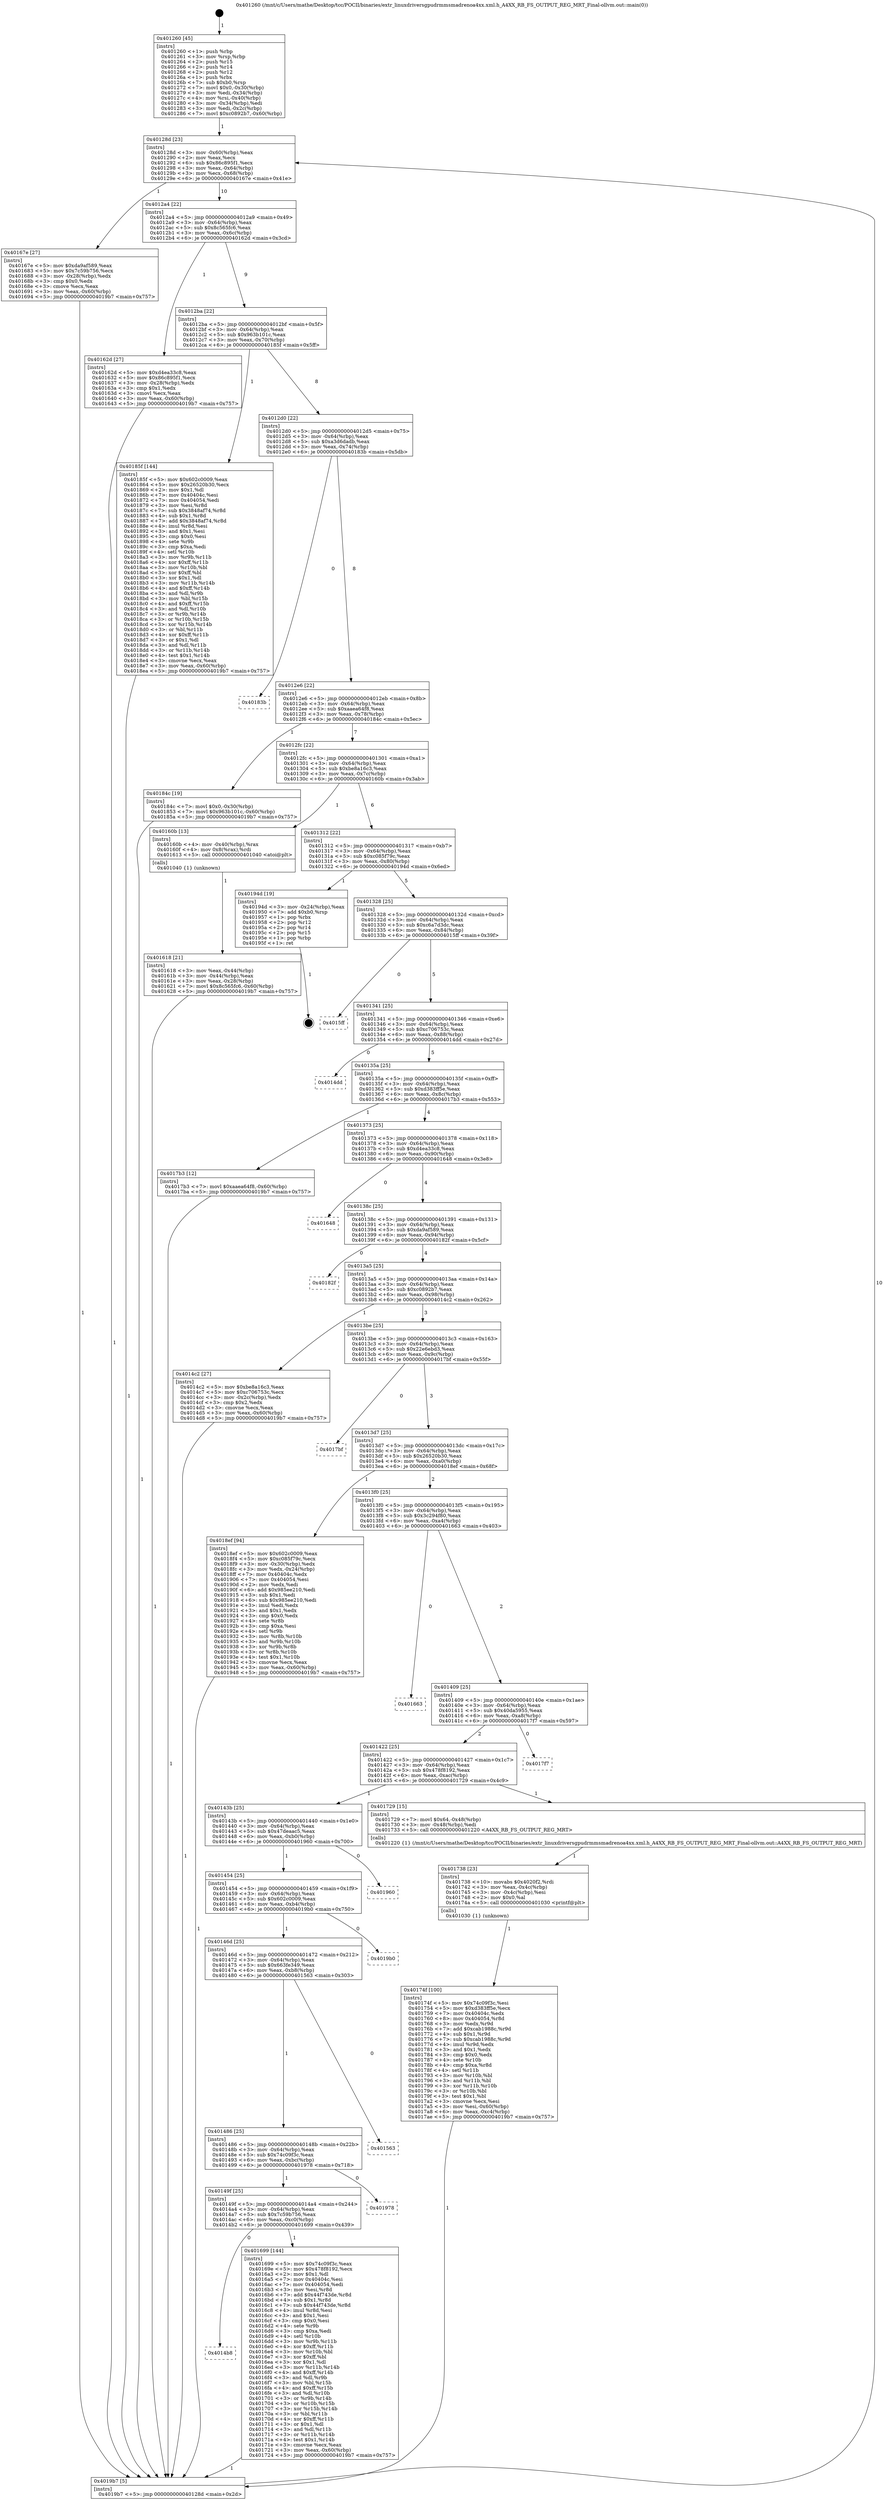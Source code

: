 digraph "0x401260" {
  label = "0x401260 (/mnt/c/Users/mathe/Desktop/tcc/POCII/binaries/extr_linuxdriversgpudrmmsmadrenoa4xx.xml.h_A4XX_RB_FS_OUTPUT_REG_MRT_Final-ollvm.out::main(0))"
  labelloc = "t"
  node[shape=record]

  Entry [label="",width=0.3,height=0.3,shape=circle,fillcolor=black,style=filled]
  "0x40128d" [label="{
     0x40128d [23]\l
     | [instrs]\l
     &nbsp;&nbsp;0x40128d \<+3\>: mov -0x60(%rbp),%eax\l
     &nbsp;&nbsp;0x401290 \<+2\>: mov %eax,%ecx\l
     &nbsp;&nbsp;0x401292 \<+6\>: sub $0x86c895f1,%ecx\l
     &nbsp;&nbsp;0x401298 \<+3\>: mov %eax,-0x64(%rbp)\l
     &nbsp;&nbsp;0x40129b \<+3\>: mov %ecx,-0x68(%rbp)\l
     &nbsp;&nbsp;0x40129e \<+6\>: je 000000000040167e \<main+0x41e\>\l
  }"]
  "0x40167e" [label="{
     0x40167e [27]\l
     | [instrs]\l
     &nbsp;&nbsp;0x40167e \<+5\>: mov $0xda9af589,%eax\l
     &nbsp;&nbsp;0x401683 \<+5\>: mov $0x7c59b756,%ecx\l
     &nbsp;&nbsp;0x401688 \<+3\>: mov -0x28(%rbp),%edx\l
     &nbsp;&nbsp;0x40168b \<+3\>: cmp $0x0,%edx\l
     &nbsp;&nbsp;0x40168e \<+3\>: cmove %ecx,%eax\l
     &nbsp;&nbsp;0x401691 \<+3\>: mov %eax,-0x60(%rbp)\l
     &nbsp;&nbsp;0x401694 \<+5\>: jmp 00000000004019b7 \<main+0x757\>\l
  }"]
  "0x4012a4" [label="{
     0x4012a4 [22]\l
     | [instrs]\l
     &nbsp;&nbsp;0x4012a4 \<+5\>: jmp 00000000004012a9 \<main+0x49\>\l
     &nbsp;&nbsp;0x4012a9 \<+3\>: mov -0x64(%rbp),%eax\l
     &nbsp;&nbsp;0x4012ac \<+5\>: sub $0x8c565fc6,%eax\l
     &nbsp;&nbsp;0x4012b1 \<+3\>: mov %eax,-0x6c(%rbp)\l
     &nbsp;&nbsp;0x4012b4 \<+6\>: je 000000000040162d \<main+0x3cd\>\l
  }"]
  Exit [label="",width=0.3,height=0.3,shape=circle,fillcolor=black,style=filled,peripheries=2]
  "0x40162d" [label="{
     0x40162d [27]\l
     | [instrs]\l
     &nbsp;&nbsp;0x40162d \<+5\>: mov $0xd4ea33c8,%eax\l
     &nbsp;&nbsp;0x401632 \<+5\>: mov $0x86c895f1,%ecx\l
     &nbsp;&nbsp;0x401637 \<+3\>: mov -0x28(%rbp),%edx\l
     &nbsp;&nbsp;0x40163a \<+3\>: cmp $0x1,%edx\l
     &nbsp;&nbsp;0x40163d \<+3\>: cmovl %ecx,%eax\l
     &nbsp;&nbsp;0x401640 \<+3\>: mov %eax,-0x60(%rbp)\l
     &nbsp;&nbsp;0x401643 \<+5\>: jmp 00000000004019b7 \<main+0x757\>\l
  }"]
  "0x4012ba" [label="{
     0x4012ba [22]\l
     | [instrs]\l
     &nbsp;&nbsp;0x4012ba \<+5\>: jmp 00000000004012bf \<main+0x5f\>\l
     &nbsp;&nbsp;0x4012bf \<+3\>: mov -0x64(%rbp),%eax\l
     &nbsp;&nbsp;0x4012c2 \<+5\>: sub $0x963b101c,%eax\l
     &nbsp;&nbsp;0x4012c7 \<+3\>: mov %eax,-0x70(%rbp)\l
     &nbsp;&nbsp;0x4012ca \<+6\>: je 000000000040185f \<main+0x5ff\>\l
  }"]
  "0x40174f" [label="{
     0x40174f [100]\l
     | [instrs]\l
     &nbsp;&nbsp;0x40174f \<+5\>: mov $0x74c09f3c,%esi\l
     &nbsp;&nbsp;0x401754 \<+5\>: mov $0xd383ff5e,%ecx\l
     &nbsp;&nbsp;0x401759 \<+7\>: mov 0x40404c,%edx\l
     &nbsp;&nbsp;0x401760 \<+8\>: mov 0x404054,%r8d\l
     &nbsp;&nbsp;0x401768 \<+3\>: mov %edx,%r9d\l
     &nbsp;&nbsp;0x40176b \<+7\>: add $0xcab1988c,%r9d\l
     &nbsp;&nbsp;0x401772 \<+4\>: sub $0x1,%r9d\l
     &nbsp;&nbsp;0x401776 \<+7\>: sub $0xcab1988c,%r9d\l
     &nbsp;&nbsp;0x40177d \<+4\>: imul %r9d,%edx\l
     &nbsp;&nbsp;0x401781 \<+3\>: and $0x1,%edx\l
     &nbsp;&nbsp;0x401784 \<+3\>: cmp $0x0,%edx\l
     &nbsp;&nbsp;0x401787 \<+4\>: sete %r10b\l
     &nbsp;&nbsp;0x40178b \<+4\>: cmp $0xa,%r8d\l
     &nbsp;&nbsp;0x40178f \<+4\>: setl %r11b\l
     &nbsp;&nbsp;0x401793 \<+3\>: mov %r10b,%bl\l
     &nbsp;&nbsp;0x401796 \<+3\>: and %r11b,%bl\l
     &nbsp;&nbsp;0x401799 \<+3\>: xor %r11b,%r10b\l
     &nbsp;&nbsp;0x40179c \<+3\>: or %r10b,%bl\l
     &nbsp;&nbsp;0x40179f \<+3\>: test $0x1,%bl\l
     &nbsp;&nbsp;0x4017a2 \<+3\>: cmovne %ecx,%esi\l
     &nbsp;&nbsp;0x4017a5 \<+3\>: mov %esi,-0x60(%rbp)\l
     &nbsp;&nbsp;0x4017a8 \<+6\>: mov %eax,-0xc4(%rbp)\l
     &nbsp;&nbsp;0x4017ae \<+5\>: jmp 00000000004019b7 \<main+0x757\>\l
  }"]
  "0x40185f" [label="{
     0x40185f [144]\l
     | [instrs]\l
     &nbsp;&nbsp;0x40185f \<+5\>: mov $0x602c0009,%eax\l
     &nbsp;&nbsp;0x401864 \<+5\>: mov $0x26520b30,%ecx\l
     &nbsp;&nbsp;0x401869 \<+2\>: mov $0x1,%dl\l
     &nbsp;&nbsp;0x40186b \<+7\>: mov 0x40404c,%esi\l
     &nbsp;&nbsp;0x401872 \<+7\>: mov 0x404054,%edi\l
     &nbsp;&nbsp;0x401879 \<+3\>: mov %esi,%r8d\l
     &nbsp;&nbsp;0x40187c \<+7\>: sub $0x3848af74,%r8d\l
     &nbsp;&nbsp;0x401883 \<+4\>: sub $0x1,%r8d\l
     &nbsp;&nbsp;0x401887 \<+7\>: add $0x3848af74,%r8d\l
     &nbsp;&nbsp;0x40188e \<+4\>: imul %r8d,%esi\l
     &nbsp;&nbsp;0x401892 \<+3\>: and $0x1,%esi\l
     &nbsp;&nbsp;0x401895 \<+3\>: cmp $0x0,%esi\l
     &nbsp;&nbsp;0x401898 \<+4\>: sete %r9b\l
     &nbsp;&nbsp;0x40189c \<+3\>: cmp $0xa,%edi\l
     &nbsp;&nbsp;0x40189f \<+4\>: setl %r10b\l
     &nbsp;&nbsp;0x4018a3 \<+3\>: mov %r9b,%r11b\l
     &nbsp;&nbsp;0x4018a6 \<+4\>: xor $0xff,%r11b\l
     &nbsp;&nbsp;0x4018aa \<+3\>: mov %r10b,%bl\l
     &nbsp;&nbsp;0x4018ad \<+3\>: xor $0xff,%bl\l
     &nbsp;&nbsp;0x4018b0 \<+3\>: xor $0x1,%dl\l
     &nbsp;&nbsp;0x4018b3 \<+3\>: mov %r11b,%r14b\l
     &nbsp;&nbsp;0x4018b6 \<+4\>: and $0xff,%r14b\l
     &nbsp;&nbsp;0x4018ba \<+3\>: and %dl,%r9b\l
     &nbsp;&nbsp;0x4018bd \<+3\>: mov %bl,%r15b\l
     &nbsp;&nbsp;0x4018c0 \<+4\>: and $0xff,%r15b\l
     &nbsp;&nbsp;0x4018c4 \<+3\>: and %dl,%r10b\l
     &nbsp;&nbsp;0x4018c7 \<+3\>: or %r9b,%r14b\l
     &nbsp;&nbsp;0x4018ca \<+3\>: or %r10b,%r15b\l
     &nbsp;&nbsp;0x4018cd \<+3\>: xor %r15b,%r14b\l
     &nbsp;&nbsp;0x4018d0 \<+3\>: or %bl,%r11b\l
     &nbsp;&nbsp;0x4018d3 \<+4\>: xor $0xff,%r11b\l
     &nbsp;&nbsp;0x4018d7 \<+3\>: or $0x1,%dl\l
     &nbsp;&nbsp;0x4018da \<+3\>: and %dl,%r11b\l
     &nbsp;&nbsp;0x4018dd \<+3\>: or %r11b,%r14b\l
     &nbsp;&nbsp;0x4018e0 \<+4\>: test $0x1,%r14b\l
     &nbsp;&nbsp;0x4018e4 \<+3\>: cmovne %ecx,%eax\l
     &nbsp;&nbsp;0x4018e7 \<+3\>: mov %eax,-0x60(%rbp)\l
     &nbsp;&nbsp;0x4018ea \<+5\>: jmp 00000000004019b7 \<main+0x757\>\l
  }"]
  "0x4012d0" [label="{
     0x4012d0 [22]\l
     | [instrs]\l
     &nbsp;&nbsp;0x4012d0 \<+5\>: jmp 00000000004012d5 \<main+0x75\>\l
     &nbsp;&nbsp;0x4012d5 \<+3\>: mov -0x64(%rbp),%eax\l
     &nbsp;&nbsp;0x4012d8 \<+5\>: sub $0xa3d6dadb,%eax\l
     &nbsp;&nbsp;0x4012dd \<+3\>: mov %eax,-0x74(%rbp)\l
     &nbsp;&nbsp;0x4012e0 \<+6\>: je 000000000040183b \<main+0x5db\>\l
  }"]
  "0x401738" [label="{
     0x401738 [23]\l
     | [instrs]\l
     &nbsp;&nbsp;0x401738 \<+10\>: movabs $0x4020f2,%rdi\l
     &nbsp;&nbsp;0x401742 \<+3\>: mov %eax,-0x4c(%rbp)\l
     &nbsp;&nbsp;0x401745 \<+3\>: mov -0x4c(%rbp),%esi\l
     &nbsp;&nbsp;0x401748 \<+2\>: mov $0x0,%al\l
     &nbsp;&nbsp;0x40174a \<+5\>: call 0000000000401030 \<printf@plt\>\l
     | [calls]\l
     &nbsp;&nbsp;0x401030 \{1\} (unknown)\l
  }"]
  "0x40183b" [label="{
     0x40183b\l
  }", style=dashed]
  "0x4012e6" [label="{
     0x4012e6 [22]\l
     | [instrs]\l
     &nbsp;&nbsp;0x4012e6 \<+5\>: jmp 00000000004012eb \<main+0x8b\>\l
     &nbsp;&nbsp;0x4012eb \<+3\>: mov -0x64(%rbp),%eax\l
     &nbsp;&nbsp;0x4012ee \<+5\>: sub $0xaaea64f8,%eax\l
     &nbsp;&nbsp;0x4012f3 \<+3\>: mov %eax,-0x78(%rbp)\l
     &nbsp;&nbsp;0x4012f6 \<+6\>: je 000000000040184c \<main+0x5ec\>\l
  }"]
  "0x4014b8" [label="{
     0x4014b8\l
  }", style=dashed]
  "0x40184c" [label="{
     0x40184c [19]\l
     | [instrs]\l
     &nbsp;&nbsp;0x40184c \<+7\>: movl $0x0,-0x30(%rbp)\l
     &nbsp;&nbsp;0x401853 \<+7\>: movl $0x963b101c,-0x60(%rbp)\l
     &nbsp;&nbsp;0x40185a \<+5\>: jmp 00000000004019b7 \<main+0x757\>\l
  }"]
  "0x4012fc" [label="{
     0x4012fc [22]\l
     | [instrs]\l
     &nbsp;&nbsp;0x4012fc \<+5\>: jmp 0000000000401301 \<main+0xa1\>\l
     &nbsp;&nbsp;0x401301 \<+3\>: mov -0x64(%rbp),%eax\l
     &nbsp;&nbsp;0x401304 \<+5\>: sub $0xbe8a16c3,%eax\l
     &nbsp;&nbsp;0x401309 \<+3\>: mov %eax,-0x7c(%rbp)\l
     &nbsp;&nbsp;0x40130c \<+6\>: je 000000000040160b \<main+0x3ab\>\l
  }"]
  "0x401699" [label="{
     0x401699 [144]\l
     | [instrs]\l
     &nbsp;&nbsp;0x401699 \<+5\>: mov $0x74c09f3c,%eax\l
     &nbsp;&nbsp;0x40169e \<+5\>: mov $0x478f8192,%ecx\l
     &nbsp;&nbsp;0x4016a3 \<+2\>: mov $0x1,%dl\l
     &nbsp;&nbsp;0x4016a5 \<+7\>: mov 0x40404c,%esi\l
     &nbsp;&nbsp;0x4016ac \<+7\>: mov 0x404054,%edi\l
     &nbsp;&nbsp;0x4016b3 \<+3\>: mov %esi,%r8d\l
     &nbsp;&nbsp;0x4016b6 \<+7\>: add $0x44f743de,%r8d\l
     &nbsp;&nbsp;0x4016bd \<+4\>: sub $0x1,%r8d\l
     &nbsp;&nbsp;0x4016c1 \<+7\>: sub $0x44f743de,%r8d\l
     &nbsp;&nbsp;0x4016c8 \<+4\>: imul %r8d,%esi\l
     &nbsp;&nbsp;0x4016cc \<+3\>: and $0x1,%esi\l
     &nbsp;&nbsp;0x4016cf \<+3\>: cmp $0x0,%esi\l
     &nbsp;&nbsp;0x4016d2 \<+4\>: sete %r9b\l
     &nbsp;&nbsp;0x4016d6 \<+3\>: cmp $0xa,%edi\l
     &nbsp;&nbsp;0x4016d9 \<+4\>: setl %r10b\l
     &nbsp;&nbsp;0x4016dd \<+3\>: mov %r9b,%r11b\l
     &nbsp;&nbsp;0x4016e0 \<+4\>: xor $0xff,%r11b\l
     &nbsp;&nbsp;0x4016e4 \<+3\>: mov %r10b,%bl\l
     &nbsp;&nbsp;0x4016e7 \<+3\>: xor $0xff,%bl\l
     &nbsp;&nbsp;0x4016ea \<+3\>: xor $0x1,%dl\l
     &nbsp;&nbsp;0x4016ed \<+3\>: mov %r11b,%r14b\l
     &nbsp;&nbsp;0x4016f0 \<+4\>: and $0xff,%r14b\l
     &nbsp;&nbsp;0x4016f4 \<+3\>: and %dl,%r9b\l
     &nbsp;&nbsp;0x4016f7 \<+3\>: mov %bl,%r15b\l
     &nbsp;&nbsp;0x4016fa \<+4\>: and $0xff,%r15b\l
     &nbsp;&nbsp;0x4016fe \<+3\>: and %dl,%r10b\l
     &nbsp;&nbsp;0x401701 \<+3\>: or %r9b,%r14b\l
     &nbsp;&nbsp;0x401704 \<+3\>: or %r10b,%r15b\l
     &nbsp;&nbsp;0x401707 \<+3\>: xor %r15b,%r14b\l
     &nbsp;&nbsp;0x40170a \<+3\>: or %bl,%r11b\l
     &nbsp;&nbsp;0x40170d \<+4\>: xor $0xff,%r11b\l
     &nbsp;&nbsp;0x401711 \<+3\>: or $0x1,%dl\l
     &nbsp;&nbsp;0x401714 \<+3\>: and %dl,%r11b\l
     &nbsp;&nbsp;0x401717 \<+3\>: or %r11b,%r14b\l
     &nbsp;&nbsp;0x40171a \<+4\>: test $0x1,%r14b\l
     &nbsp;&nbsp;0x40171e \<+3\>: cmovne %ecx,%eax\l
     &nbsp;&nbsp;0x401721 \<+3\>: mov %eax,-0x60(%rbp)\l
     &nbsp;&nbsp;0x401724 \<+5\>: jmp 00000000004019b7 \<main+0x757\>\l
  }"]
  "0x40160b" [label="{
     0x40160b [13]\l
     | [instrs]\l
     &nbsp;&nbsp;0x40160b \<+4\>: mov -0x40(%rbp),%rax\l
     &nbsp;&nbsp;0x40160f \<+4\>: mov 0x8(%rax),%rdi\l
     &nbsp;&nbsp;0x401613 \<+5\>: call 0000000000401040 \<atoi@plt\>\l
     | [calls]\l
     &nbsp;&nbsp;0x401040 \{1\} (unknown)\l
  }"]
  "0x401312" [label="{
     0x401312 [22]\l
     | [instrs]\l
     &nbsp;&nbsp;0x401312 \<+5\>: jmp 0000000000401317 \<main+0xb7\>\l
     &nbsp;&nbsp;0x401317 \<+3\>: mov -0x64(%rbp),%eax\l
     &nbsp;&nbsp;0x40131a \<+5\>: sub $0xc085f79c,%eax\l
     &nbsp;&nbsp;0x40131f \<+3\>: mov %eax,-0x80(%rbp)\l
     &nbsp;&nbsp;0x401322 \<+6\>: je 000000000040194d \<main+0x6ed\>\l
  }"]
  "0x40149f" [label="{
     0x40149f [25]\l
     | [instrs]\l
     &nbsp;&nbsp;0x40149f \<+5\>: jmp 00000000004014a4 \<main+0x244\>\l
     &nbsp;&nbsp;0x4014a4 \<+3\>: mov -0x64(%rbp),%eax\l
     &nbsp;&nbsp;0x4014a7 \<+5\>: sub $0x7c59b756,%eax\l
     &nbsp;&nbsp;0x4014ac \<+6\>: mov %eax,-0xc0(%rbp)\l
     &nbsp;&nbsp;0x4014b2 \<+6\>: je 0000000000401699 \<main+0x439\>\l
  }"]
  "0x40194d" [label="{
     0x40194d [19]\l
     | [instrs]\l
     &nbsp;&nbsp;0x40194d \<+3\>: mov -0x24(%rbp),%eax\l
     &nbsp;&nbsp;0x401950 \<+7\>: add $0xb0,%rsp\l
     &nbsp;&nbsp;0x401957 \<+1\>: pop %rbx\l
     &nbsp;&nbsp;0x401958 \<+2\>: pop %r12\l
     &nbsp;&nbsp;0x40195a \<+2\>: pop %r14\l
     &nbsp;&nbsp;0x40195c \<+2\>: pop %r15\l
     &nbsp;&nbsp;0x40195e \<+1\>: pop %rbp\l
     &nbsp;&nbsp;0x40195f \<+1\>: ret\l
  }"]
  "0x401328" [label="{
     0x401328 [25]\l
     | [instrs]\l
     &nbsp;&nbsp;0x401328 \<+5\>: jmp 000000000040132d \<main+0xcd\>\l
     &nbsp;&nbsp;0x40132d \<+3\>: mov -0x64(%rbp),%eax\l
     &nbsp;&nbsp;0x401330 \<+5\>: sub $0xc6a7d3dc,%eax\l
     &nbsp;&nbsp;0x401335 \<+6\>: mov %eax,-0x84(%rbp)\l
     &nbsp;&nbsp;0x40133b \<+6\>: je 00000000004015ff \<main+0x39f\>\l
  }"]
  "0x401978" [label="{
     0x401978\l
  }", style=dashed]
  "0x4015ff" [label="{
     0x4015ff\l
  }", style=dashed]
  "0x401341" [label="{
     0x401341 [25]\l
     | [instrs]\l
     &nbsp;&nbsp;0x401341 \<+5\>: jmp 0000000000401346 \<main+0xe6\>\l
     &nbsp;&nbsp;0x401346 \<+3\>: mov -0x64(%rbp),%eax\l
     &nbsp;&nbsp;0x401349 \<+5\>: sub $0xc706753c,%eax\l
     &nbsp;&nbsp;0x40134e \<+6\>: mov %eax,-0x88(%rbp)\l
     &nbsp;&nbsp;0x401354 \<+6\>: je 00000000004014dd \<main+0x27d\>\l
  }"]
  "0x401486" [label="{
     0x401486 [25]\l
     | [instrs]\l
     &nbsp;&nbsp;0x401486 \<+5\>: jmp 000000000040148b \<main+0x22b\>\l
     &nbsp;&nbsp;0x40148b \<+3\>: mov -0x64(%rbp),%eax\l
     &nbsp;&nbsp;0x40148e \<+5\>: sub $0x74c09f3c,%eax\l
     &nbsp;&nbsp;0x401493 \<+6\>: mov %eax,-0xbc(%rbp)\l
     &nbsp;&nbsp;0x401499 \<+6\>: je 0000000000401978 \<main+0x718\>\l
  }"]
  "0x4014dd" [label="{
     0x4014dd\l
  }", style=dashed]
  "0x40135a" [label="{
     0x40135a [25]\l
     | [instrs]\l
     &nbsp;&nbsp;0x40135a \<+5\>: jmp 000000000040135f \<main+0xff\>\l
     &nbsp;&nbsp;0x40135f \<+3\>: mov -0x64(%rbp),%eax\l
     &nbsp;&nbsp;0x401362 \<+5\>: sub $0xd383ff5e,%eax\l
     &nbsp;&nbsp;0x401367 \<+6\>: mov %eax,-0x8c(%rbp)\l
     &nbsp;&nbsp;0x40136d \<+6\>: je 00000000004017b3 \<main+0x553\>\l
  }"]
  "0x401563" [label="{
     0x401563\l
  }", style=dashed]
  "0x4017b3" [label="{
     0x4017b3 [12]\l
     | [instrs]\l
     &nbsp;&nbsp;0x4017b3 \<+7\>: movl $0xaaea64f8,-0x60(%rbp)\l
     &nbsp;&nbsp;0x4017ba \<+5\>: jmp 00000000004019b7 \<main+0x757\>\l
  }"]
  "0x401373" [label="{
     0x401373 [25]\l
     | [instrs]\l
     &nbsp;&nbsp;0x401373 \<+5\>: jmp 0000000000401378 \<main+0x118\>\l
     &nbsp;&nbsp;0x401378 \<+3\>: mov -0x64(%rbp),%eax\l
     &nbsp;&nbsp;0x40137b \<+5\>: sub $0xd4ea33c8,%eax\l
     &nbsp;&nbsp;0x401380 \<+6\>: mov %eax,-0x90(%rbp)\l
     &nbsp;&nbsp;0x401386 \<+6\>: je 0000000000401648 \<main+0x3e8\>\l
  }"]
  "0x40146d" [label="{
     0x40146d [25]\l
     | [instrs]\l
     &nbsp;&nbsp;0x40146d \<+5\>: jmp 0000000000401472 \<main+0x212\>\l
     &nbsp;&nbsp;0x401472 \<+3\>: mov -0x64(%rbp),%eax\l
     &nbsp;&nbsp;0x401475 \<+5\>: sub $0x663fe349,%eax\l
     &nbsp;&nbsp;0x40147a \<+6\>: mov %eax,-0xb8(%rbp)\l
     &nbsp;&nbsp;0x401480 \<+6\>: je 0000000000401563 \<main+0x303\>\l
  }"]
  "0x401648" [label="{
     0x401648\l
  }", style=dashed]
  "0x40138c" [label="{
     0x40138c [25]\l
     | [instrs]\l
     &nbsp;&nbsp;0x40138c \<+5\>: jmp 0000000000401391 \<main+0x131\>\l
     &nbsp;&nbsp;0x401391 \<+3\>: mov -0x64(%rbp),%eax\l
     &nbsp;&nbsp;0x401394 \<+5\>: sub $0xda9af589,%eax\l
     &nbsp;&nbsp;0x401399 \<+6\>: mov %eax,-0x94(%rbp)\l
     &nbsp;&nbsp;0x40139f \<+6\>: je 000000000040182f \<main+0x5cf\>\l
  }"]
  "0x4019b0" [label="{
     0x4019b0\l
  }", style=dashed]
  "0x40182f" [label="{
     0x40182f\l
  }", style=dashed]
  "0x4013a5" [label="{
     0x4013a5 [25]\l
     | [instrs]\l
     &nbsp;&nbsp;0x4013a5 \<+5\>: jmp 00000000004013aa \<main+0x14a\>\l
     &nbsp;&nbsp;0x4013aa \<+3\>: mov -0x64(%rbp),%eax\l
     &nbsp;&nbsp;0x4013ad \<+5\>: sub $0xc0892b7,%eax\l
     &nbsp;&nbsp;0x4013b2 \<+6\>: mov %eax,-0x98(%rbp)\l
     &nbsp;&nbsp;0x4013b8 \<+6\>: je 00000000004014c2 \<main+0x262\>\l
  }"]
  "0x401454" [label="{
     0x401454 [25]\l
     | [instrs]\l
     &nbsp;&nbsp;0x401454 \<+5\>: jmp 0000000000401459 \<main+0x1f9\>\l
     &nbsp;&nbsp;0x401459 \<+3\>: mov -0x64(%rbp),%eax\l
     &nbsp;&nbsp;0x40145c \<+5\>: sub $0x602c0009,%eax\l
     &nbsp;&nbsp;0x401461 \<+6\>: mov %eax,-0xb4(%rbp)\l
     &nbsp;&nbsp;0x401467 \<+6\>: je 00000000004019b0 \<main+0x750\>\l
  }"]
  "0x4014c2" [label="{
     0x4014c2 [27]\l
     | [instrs]\l
     &nbsp;&nbsp;0x4014c2 \<+5\>: mov $0xbe8a16c3,%eax\l
     &nbsp;&nbsp;0x4014c7 \<+5\>: mov $0xc706753c,%ecx\l
     &nbsp;&nbsp;0x4014cc \<+3\>: mov -0x2c(%rbp),%edx\l
     &nbsp;&nbsp;0x4014cf \<+3\>: cmp $0x2,%edx\l
     &nbsp;&nbsp;0x4014d2 \<+3\>: cmovne %ecx,%eax\l
     &nbsp;&nbsp;0x4014d5 \<+3\>: mov %eax,-0x60(%rbp)\l
     &nbsp;&nbsp;0x4014d8 \<+5\>: jmp 00000000004019b7 \<main+0x757\>\l
  }"]
  "0x4013be" [label="{
     0x4013be [25]\l
     | [instrs]\l
     &nbsp;&nbsp;0x4013be \<+5\>: jmp 00000000004013c3 \<main+0x163\>\l
     &nbsp;&nbsp;0x4013c3 \<+3\>: mov -0x64(%rbp),%eax\l
     &nbsp;&nbsp;0x4013c6 \<+5\>: sub $0x22e6ebd3,%eax\l
     &nbsp;&nbsp;0x4013cb \<+6\>: mov %eax,-0x9c(%rbp)\l
     &nbsp;&nbsp;0x4013d1 \<+6\>: je 00000000004017bf \<main+0x55f\>\l
  }"]
  "0x4019b7" [label="{
     0x4019b7 [5]\l
     | [instrs]\l
     &nbsp;&nbsp;0x4019b7 \<+5\>: jmp 000000000040128d \<main+0x2d\>\l
  }"]
  "0x401260" [label="{
     0x401260 [45]\l
     | [instrs]\l
     &nbsp;&nbsp;0x401260 \<+1\>: push %rbp\l
     &nbsp;&nbsp;0x401261 \<+3\>: mov %rsp,%rbp\l
     &nbsp;&nbsp;0x401264 \<+2\>: push %r15\l
     &nbsp;&nbsp;0x401266 \<+2\>: push %r14\l
     &nbsp;&nbsp;0x401268 \<+2\>: push %r12\l
     &nbsp;&nbsp;0x40126a \<+1\>: push %rbx\l
     &nbsp;&nbsp;0x40126b \<+7\>: sub $0xb0,%rsp\l
     &nbsp;&nbsp;0x401272 \<+7\>: movl $0x0,-0x30(%rbp)\l
     &nbsp;&nbsp;0x401279 \<+3\>: mov %edi,-0x34(%rbp)\l
     &nbsp;&nbsp;0x40127c \<+4\>: mov %rsi,-0x40(%rbp)\l
     &nbsp;&nbsp;0x401280 \<+3\>: mov -0x34(%rbp),%edi\l
     &nbsp;&nbsp;0x401283 \<+3\>: mov %edi,-0x2c(%rbp)\l
     &nbsp;&nbsp;0x401286 \<+7\>: movl $0xc0892b7,-0x60(%rbp)\l
  }"]
  "0x401618" [label="{
     0x401618 [21]\l
     | [instrs]\l
     &nbsp;&nbsp;0x401618 \<+3\>: mov %eax,-0x44(%rbp)\l
     &nbsp;&nbsp;0x40161b \<+3\>: mov -0x44(%rbp),%eax\l
     &nbsp;&nbsp;0x40161e \<+3\>: mov %eax,-0x28(%rbp)\l
     &nbsp;&nbsp;0x401621 \<+7\>: movl $0x8c565fc6,-0x60(%rbp)\l
     &nbsp;&nbsp;0x401628 \<+5\>: jmp 00000000004019b7 \<main+0x757\>\l
  }"]
  "0x401960" [label="{
     0x401960\l
  }", style=dashed]
  "0x4017bf" [label="{
     0x4017bf\l
  }", style=dashed]
  "0x4013d7" [label="{
     0x4013d7 [25]\l
     | [instrs]\l
     &nbsp;&nbsp;0x4013d7 \<+5\>: jmp 00000000004013dc \<main+0x17c\>\l
     &nbsp;&nbsp;0x4013dc \<+3\>: mov -0x64(%rbp),%eax\l
     &nbsp;&nbsp;0x4013df \<+5\>: sub $0x26520b30,%eax\l
     &nbsp;&nbsp;0x4013e4 \<+6\>: mov %eax,-0xa0(%rbp)\l
     &nbsp;&nbsp;0x4013ea \<+6\>: je 00000000004018ef \<main+0x68f\>\l
  }"]
  "0x40143b" [label="{
     0x40143b [25]\l
     | [instrs]\l
     &nbsp;&nbsp;0x40143b \<+5\>: jmp 0000000000401440 \<main+0x1e0\>\l
     &nbsp;&nbsp;0x401440 \<+3\>: mov -0x64(%rbp),%eax\l
     &nbsp;&nbsp;0x401443 \<+5\>: sub $0x47deaac5,%eax\l
     &nbsp;&nbsp;0x401448 \<+6\>: mov %eax,-0xb0(%rbp)\l
     &nbsp;&nbsp;0x40144e \<+6\>: je 0000000000401960 \<main+0x700\>\l
  }"]
  "0x4018ef" [label="{
     0x4018ef [94]\l
     | [instrs]\l
     &nbsp;&nbsp;0x4018ef \<+5\>: mov $0x602c0009,%eax\l
     &nbsp;&nbsp;0x4018f4 \<+5\>: mov $0xc085f79c,%ecx\l
     &nbsp;&nbsp;0x4018f9 \<+3\>: mov -0x30(%rbp),%edx\l
     &nbsp;&nbsp;0x4018fc \<+3\>: mov %edx,-0x24(%rbp)\l
     &nbsp;&nbsp;0x4018ff \<+7\>: mov 0x40404c,%edx\l
     &nbsp;&nbsp;0x401906 \<+7\>: mov 0x404054,%esi\l
     &nbsp;&nbsp;0x40190d \<+2\>: mov %edx,%edi\l
     &nbsp;&nbsp;0x40190f \<+6\>: add $0x985ee210,%edi\l
     &nbsp;&nbsp;0x401915 \<+3\>: sub $0x1,%edi\l
     &nbsp;&nbsp;0x401918 \<+6\>: sub $0x985ee210,%edi\l
     &nbsp;&nbsp;0x40191e \<+3\>: imul %edi,%edx\l
     &nbsp;&nbsp;0x401921 \<+3\>: and $0x1,%edx\l
     &nbsp;&nbsp;0x401924 \<+3\>: cmp $0x0,%edx\l
     &nbsp;&nbsp;0x401927 \<+4\>: sete %r8b\l
     &nbsp;&nbsp;0x40192b \<+3\>: cmp $0xa,%esi\l
     &nbsp;&nbsp;0x40192e \<+4\>: setl %r9b\l
     &nbsp;&nbsp;0x401932 \<+3\>: mov %r8b,%r10b\l
     &nbsp;&nbsp;0x401935 \<+3\>: and %r9b,%r10b\l
     &nbsp;&nbsp;0x401938 \<+3\>: xor %r9b,%r8b\l
     &nbsp;&nbsp;0x40193b \<+3\>: or %r8b,%r10b\l
     &nbsp;&nbsp;0x40193e \<+4\>: test $0x1,%r10b\l
     &nbsp;&nbsp;0x401942 \<+3\>: cmovne %ecx,%eax\l
     &nbsp;&nbsp;0x401945 \<+3\>: mov %eax,-0x60(%rbp)\l
     &nbsp;&nbsp;0x401948 \<+5\>: jmp 00000000004019b7 \<main+0x757\>\l
  }"]
  "0x4013f0" [label="{
     0x4013f0 [25]\l
     | [instrs]\l
     &nbsp;&nbsp;0x4013f0 \<+5\>: jmp 00000000004013f5 \<main+0x195\>\l
     &nbsp;&nbsp;0x4013f5 \<+3\>: mov -0x64(%rbp),%eax\l
     &nbsp;&nbsp;0x4013f8 \<+5\>: sub $0x3c294f80,%eax\l
     &nbsp;&nbsp;0x4013fd \<+6\>: mov %eax,-0xa4(%rbp)\l
     &nbsp;&nbsp;0x401403 \<+6\>: je 0000000000401663 \<main+0x403\>\l
  }"]
  "0x401729" [label="{
     0x401729 [15]\l
     | [instrs]\l
     &nbsp;&nbsp;0x401729 \<+7\>: movl $0x64,-0x48(%rbp)\l
     &nbsp;&nbsp;0x401730 \<+3\>: mov -0x48(%rbp),%edi\l
     &nbsp;&nbsp;0x401733 \<+5\>: call 0000000000401220 \<A4XX_RB_FS_OUTPUT_REG_MRT\>\l
     | [calls]\l
     &nbsp;&nbsp;0x401220 \{1\} (/mnt/c/Users/mathe/Desktop/tcc/POCII/binaries/extr_linuxdriversgpudrmmsmadrenoa4xx.xml.h_A4XX_RB_FS_OUTPUT_REG_MRT_Final-ollvm.out::A4XX_RB_FS_OUTPUT_REG_MRT)\l
  }"]
  "0x401663" [label="{
     0x401663\l
  }", style=dashed]
  "0x401409" [label="{
     0x401409 [25]\l
     | [instrs]\l
     &nbsp;&nbsp;0x401409 \<+5\>: jmp 000000000040140e \<main+0x1ae\>\l
     &nbsp;&nbsp;0x40140e \<+3\>: mov -0x64(%rbp),%eax\l
     &nbsp;&nbsp;0x401411 \<+5\>: sub $0x40da5955,%eax\l
     &nbsp;&nbsp;0x401416 \<+6\>: mov %eax,-0xa8(%rbp)\l
     &nbsp;&nbsp;0x40141c \<+6\>: je 00000000004017f7 \<main+0x597\>\l
  }"]
  "0x401422" [label="{
     0x401422 [25]\l
     | [instrs]\l
     &nbsp;&nbsp;0x401422 \<+5\>: jmp 0000000000401427 \<main+0x1c7\>\l
     &nbsp;&nbsp;0x401427 \<+3\>: mov -0x64(%rbp),%eax\l
     &nbsp;&nbsp;0x40142a \<+5\>: sub $0x478f8192,%eax\l
     &nbsp;&nbsp;0x40142f \<+6\>: mov %eax,-0xac(%rbp)\l
     &nbsp;&nbsp;0x401435 \<+6\>: je 0000000000401729 \<main+0x4c9\>\l
  }"]
  "0x4017f7" [label="{
     0x4017f7\l
  }", style=dashed]
  Entry -> "0x401260" [label=" 1"]
  "0x40128d" -> "0x40167e" [label=" 1"]
  "0x40128d" -> "0x4012a4" [label=" 10"]
  "0x40194d" -> Exit [label=" 1"]
  "0x4012a4" -> "0x40162d" [label=" 1"]
  "0x4012a4" -> "0x4012ba" [label=" 9"]
  "0x4018ef" -> "0x4019b7" [label=" 1"]
  "0x4012ba" -> "0x40185f" [label=" 1"]
  "0x4012ba" -> "0x4012d0" [label=" 8"]
  "0x40185f" -> "0x4019b7" [label=" 1"]
  "0x4012d0" -> "0x40183b" [label=" 0"]
  "0x4012d0" -> "0x4012e6" [label=" 8"]
  "0x40184c" -> "0x4019b7" [label=" 1"]
  "0x4012e6" -> "0x40184c" [label=" 1"]
  "0x4012e6" -> "0x4012fc" [label=" 7"]
  "0x4017b3" -> "0x4019b7" [label=" 1"]
  "0x4012fc" -> "0x40160b" [label=" 1"]
  "0x4012fc" -> "0x401312" [label=" 6"]
  "0x40174f" -> "0x4019b7" [label=" 1"]
  "0x401312" -> "0x40194d" [label=" 1"]
  "0x401312" -> "0x401328" [label=" 5"]
  "0x401729" -> "0x401738" [label=" 1"]
  "0x401328" -> "0x4015ff" [label=" 0"]
  "0x401328" -> "0x401341" [label=" 5"]
  "0x401699" -> "0x4019b7" [label=" 1"]
  "0x401341" -> "0x4014dd" [label=" 0"]
  "0x401341" -> "0x40135a" [label=" 5"]
  "0x40149f" -> "0x401699" [label=" 1"]
  "0x40135a" -> "0x4017b3" [label=" 1"]
  "0x40135a" -> "0x401373" [label=" 4"]
  "0x401738" -> "0x40174f" [label=" 1"]
  "0x401373" -> "0x401648" [label=" 0"]
  "0x401373" -> "0x40138c" [label=" 4"]
  "0x401486" -> "0x401978" [label=" 0"]
  "0x40138c" -> "0x40182f" [label=" 0"]
  "0x40138c" -> "0x4013a5" [label=" 4"]
  "0x40149f" -> "0x4014b8" [label=" 0"]
  "0x4013a5" -> "0x4014c2" [label=" 1"]
  "0x4013a5" -> "0x4013be" [label=" 3"]
  "0x4014c2" -> "0x4019b7" [label=" 1"]
  "0x401260" -> "0x40128d" [label=" 1"]
  "0x4019b7" -> "0x40128d" [label=" 10"]
  "0x40160b" -> "0x401618" [label=" 1"]
  "0x401618" -> "0x4019b7" [label=" 1"]
  "0x40162d" -> "0x4019b7" [label=" 1"]
  "0x40167e" -> "0x4019b7" [label=" 1"]
  "0x40146d" -> "0x401563" [label=" 0"]
  "0x4013be" -> "0x4017bf" [label=" 0"]
  "0x4013be" -> "0x4013d7" [label=" 3"]
  "0x401486" -> "0x40149f" [label=" 1"]
  "0x4013d7" -> "0x4018ef" [label=" 1"]
  "0x4013d7" -> "0x4013f0" [label=" 2"]
  "0x401454" -> "0x4019b0" [label=" 0"]
  "0x4013f0" -> "0x401663" [label=" 0"]
  "0x4013f0" -> "0x401409" [label=" 2"]
  "0x40146d" -> "0x401486" [label=" 1"]
  "0x401409" -> "0x4017f7" [label=" 0"]
  "0x401409" -> "0x401422" [label=" 2"]
  "0x40143b" -> "0x401454" [label=" 1"]
  "0x401422" -> "0x401729" [label=" 1"]
  "0x401422" -> "0x40143b" [label=" 1"]
  "0x401454" -> "0x40146d" [label=" 1"]
  "0x40143b" -> "0x401960" [label=" 0"]
}
